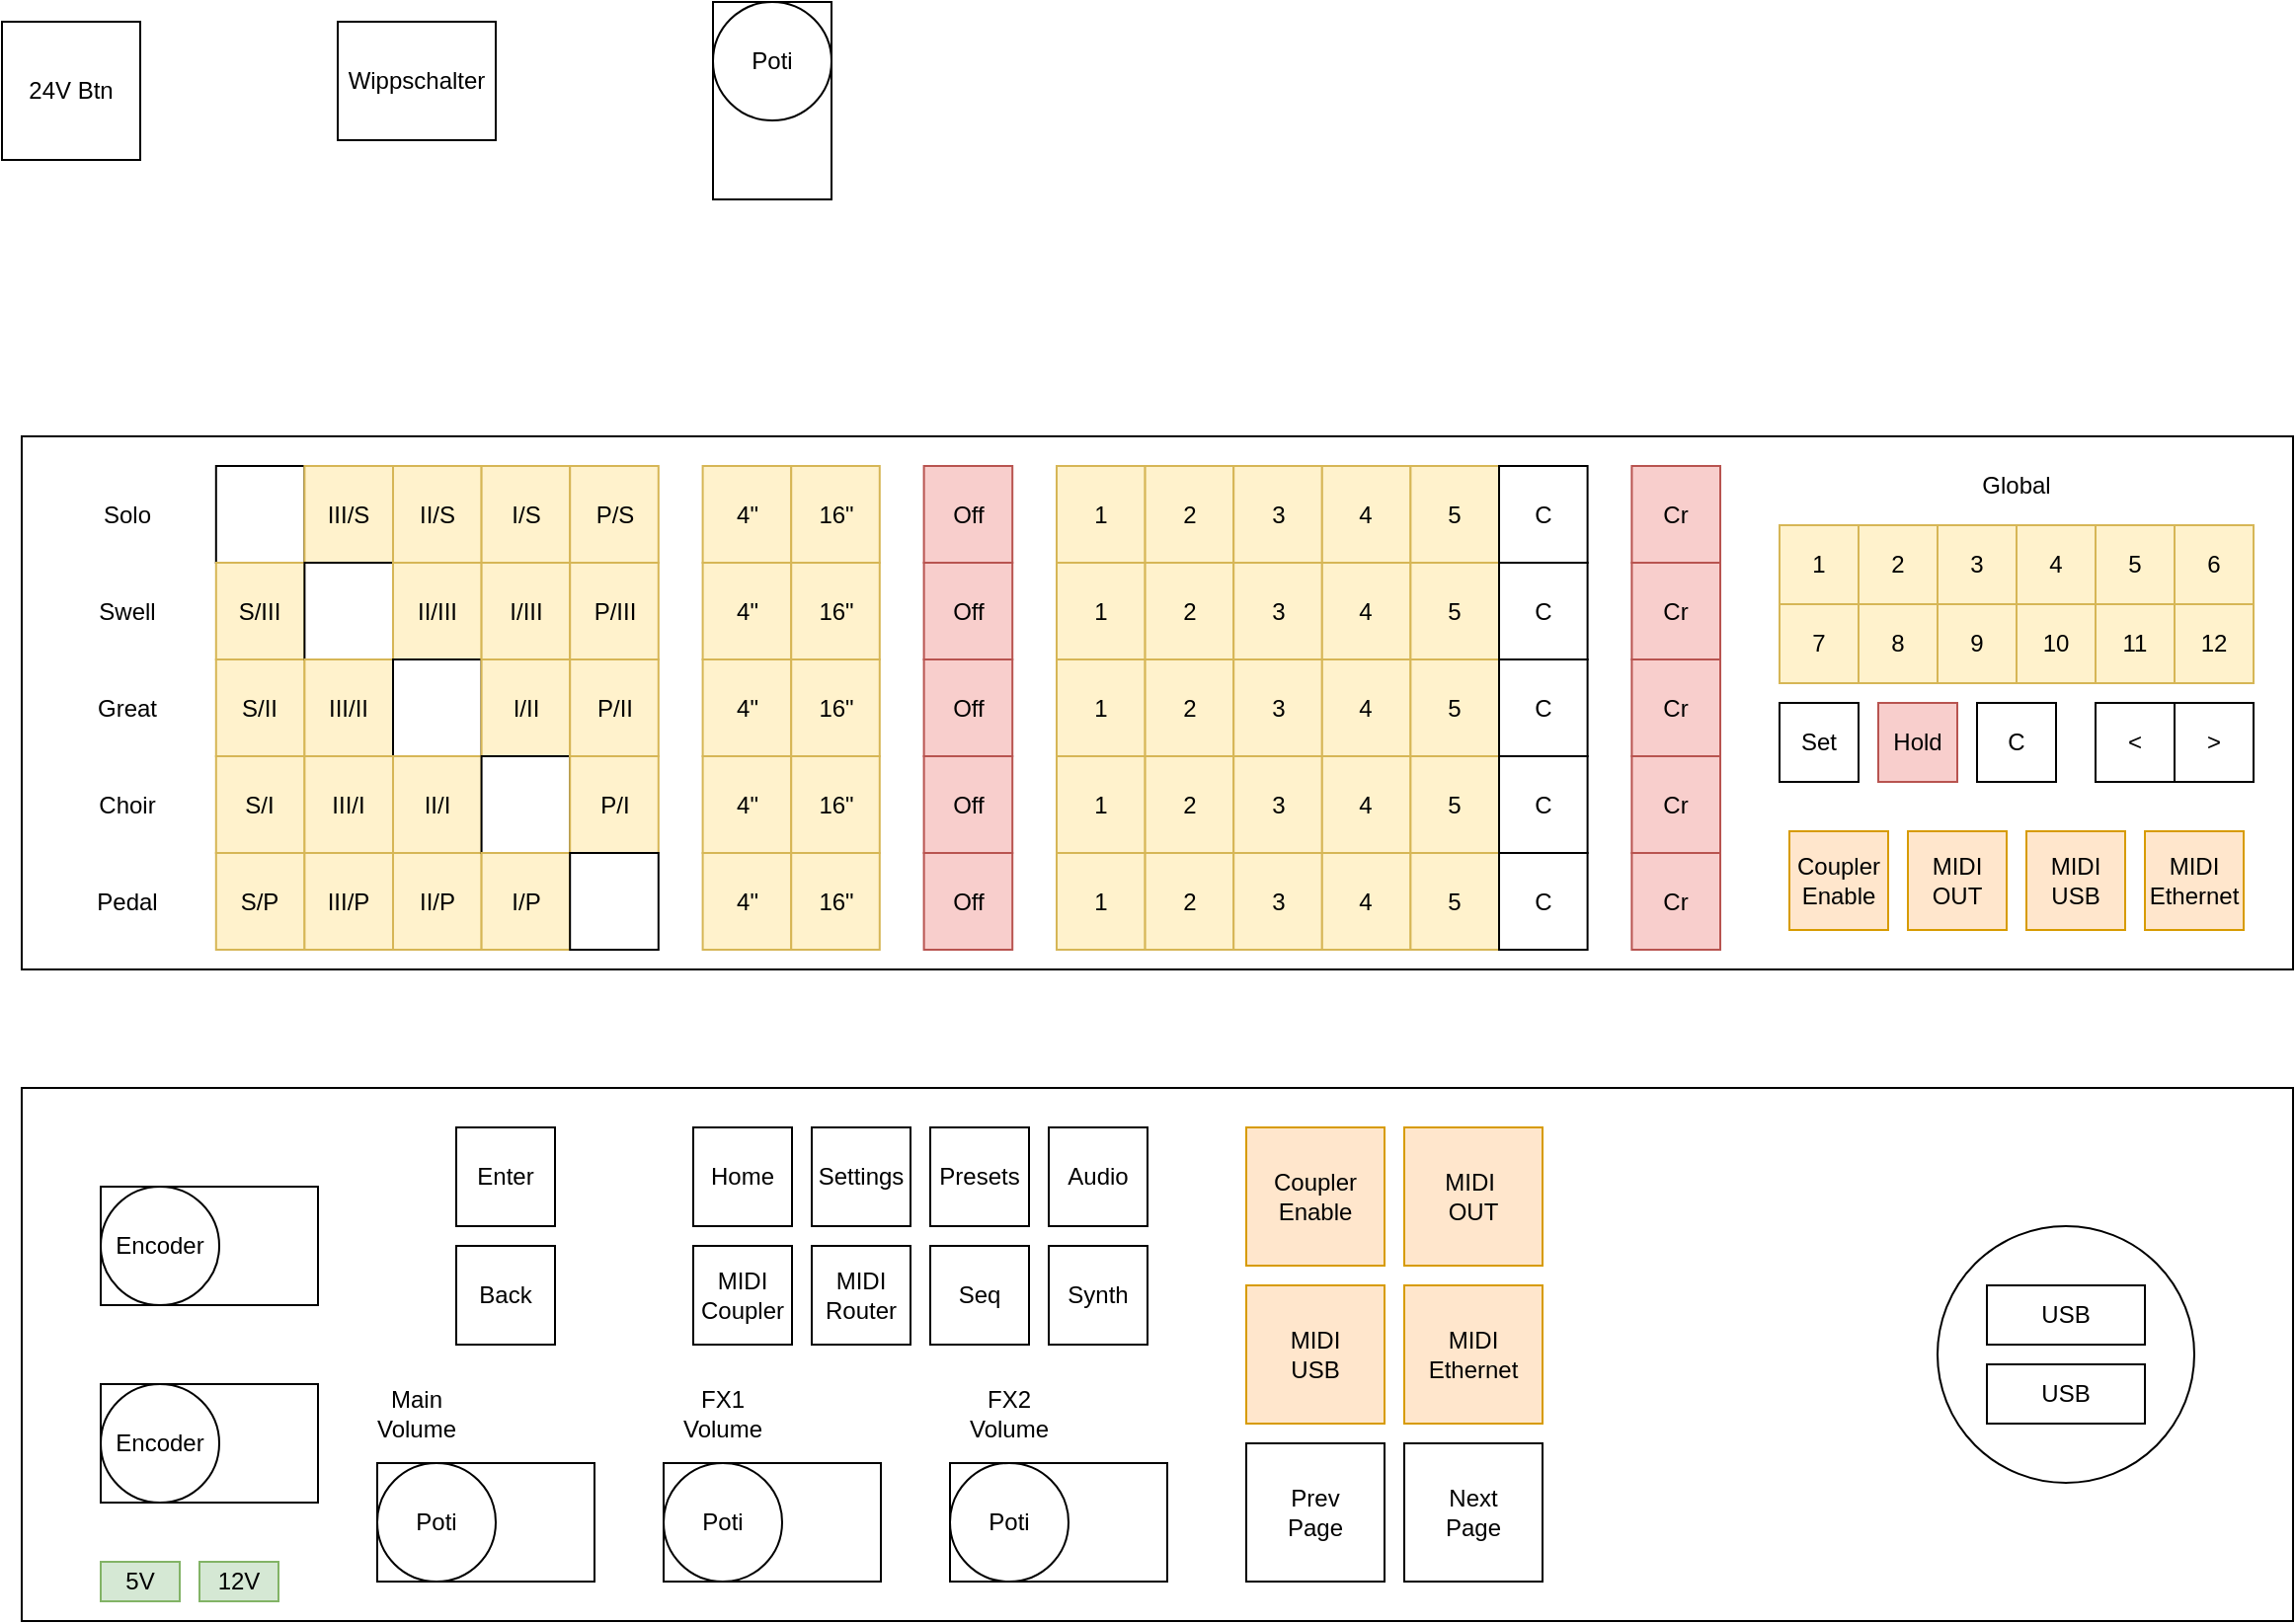 <mxfile version="24.7.17">
  <diagram name="Page-1" id="-pgPHjdQSfQavGY86Az-">
    <mxGraphModel dx="2924" dy="1364" grid="1" gridSize="10" guides="1" tooltips="1" connect="1" arrows="1" fold="1" page="1" pageScale="1" pageWidth="850" pageHeight="1100" math="0" shadow="0">
      <root>
        <mxCell id="0" />
        <mxCell id="1" parent="0" />
        <mxCell id="5CnpQcvF3NgObZ_mpEZ_-11" value="" style="rounded=0;whiteSpace=wrap;html=1;" vertex="1" parent="1">
          <mxGeometry x="40" y="230" width="60" height="100" as="geometry" />
        </mxCell>
        <mxCell id="5CnpQcvF3NgObZ_mpEZ_-1" value="" style="rounded=0;whiteSpace=wrap;html=1;" vertex="1" parent="1">
          <mxGeometry x="-310" y="450" width="1150" height="270" as="geometry" />
        </mxCell>
        <mxCell id="5CnpQcvF3NgObZ_mpEZ_-2" value="" style="rounded=0;whiteSpace=wrap;html=1;" vertex="1" parent="1">
          <mxGeometry x="-310" y="780" width="1150" height="270" as="geometry" />
        </mxCell>
        <mxCell id="5CnpQcvF3NgObZ_mpEZ_-3" value="" style="ellipse;whiteSpace=wrap;html=1;aspect=fixed;" vertex="1" parent="1">
          <mxGeometry x="660" y="850" width="130" height="130" as="geometry" />
        </mxCell>
        <mxCell id="5CnpQcvF3NgObZ_mpEZ_-4" value="USB" style="rounded=0;whiteSpace=wrap;html=1;" vertex="1" parent="1">
          <mxGeometry x="685" y="880" width="80" height="30" as="geometry" />
        </mxCell>
        <mxCell id="5CnpQcvF3NgObZ_mpEZ_-5" value="USB" style="rounded=0;whiteSpace=wrap;html=1;" vertex="1" parent="1">
          <mxGeometry x="685" y="920" width="80" height="30" as="geometry" />
        </mxCell>
        <mxCell id="5CnpQcvF3NgObZ_mpEZ_-8" value="24V Btn" style="rounded=0;whiteSpace=wrap;html=1;" vertex="1" parent="1">
          <mxGeometry x="-320" y="240" width="70" height="70" as="geometry" />
        </mxCell>
        <mxCell id="5CnpQcvF3NgObZ_mpEZ_-9" value="Wippschalter" style="rounded=0;whiteSpace=wrap;html=1;" vertex="1" parent="1">
          <mxGeometry x="-150" y="240" width="80" height="60" as="geometry" />
        </mxCell>
        <mxCell id="5CnpQcvF3NgObZ_mpEZ_-10" value="Poti" style="ellipse;whiteSpace=wrap;html=1;aspect=fixed;" vertex="1" parent="1">
          <mxGeometry x="40" y="230" width="60" height="60" as="geometry" />
        </mxCell>
        <mxCell id="5CnpQcvF3NgObZ_mpEZ_-41" value="" style="rounded=0;whiteSpace=wrap;html=1;" vertex="1" parent="1">
          <mxGeometry x="-130" y="970" width="110" height="60" as="geometry" />
        </mxCell>
        <mxCell id="5CnpQcvF3NgObZ_mpEZ_-42" value="Poti" style="ellipse;whiteSpace=wrap;html=1;aspect=fixed;" vertex="1" parent="1">
          <mxGeometry x="-130" y="970" width="60" height="60" as="geometry" />
        </mxCell>
        <mxCell id="5CnpQcvF3NgObZ_mpEZ_-43" value="" style="rounded=0;whiteSpace=wrap;html=1;" vertex="1" parent="1">
          <mxGeometry x="15" y="970" width="110" height="60" as="geometry" />
        </mxCell>
        <mxCell id="5CnpQcvF3NgObZ_mpEZ_-44" value="Poti" style="ellipse;whiteSpace=wrap;html=1;aspect=fixed;" vertex="1" parent="1">
          <mxGeometry x="15" y="970" width="60" height="60" as="geometry" />
        </mxCell>
        <mxCell id="5CnpQcvF3NgObZ_mpEZ_-45" value="" style="rounded=0;whiteSpace=wrap;html=1;" vertex="1" parent="1">
          <mxGeometry x="160" y="970" width="110" height="60" as="geometry" />
        </mxCell>
        <mxCell id="5CnpQcvF3NgObZ_mpEZ_-46" value="Poti" style="ellipse;whiteSpace=wrap;html=1;aspect=fixed;" vertex="1" parent="1">
          <mxGeometry x="160" y="970" width="60" height="60" as="geometry" />
        </mxCell>
        <mxCell id="5CnpQcvF3NgObZ_mpEZ_-47" value="&lt;div&gt;Main&lt;/div&gt;Volume" style="text;html=1;align=center;verticalAlign=middle;whiteSpace=wrap;rounded=0;" vertex="1" parent="1">
          <mxGeometry x="-140" y="930" width="60" height="30" as="geometry" />
        </mxCell>
        <mxCell id="5CnpQcvF3NgObZ_mpEZ_-48" value="" style="rounded=0;whiteSpace=wrap;html=1;" vertex="1" parent="1">
          <mxGeometry x="-270" y="830" width="110" height="60" as="geometry" />
        </mxCell>
        <mxCell id="5CnpQcvF3NgObZ_mpEZ_-49" value="Encoder" style="ellipse;whiteSpace=wrap;html=1;aspect=fixed;" vertex="1" parent="1">
          <mxGeometry x="-270" y="830" width="60" height="60" as="geometry" />
        </mxCell>
        <mxCell id="5CnpQcvF3NgObZ_mpEZ_-50" value="" style="rounded=0;whiteSpace=wrap;html=1;" vertex="1" parent="1">
          <mxGeometry x="-270" y="930" width="110" height="60" as="geometry" />
        </mxCell>
        <mxCell id="5CnpQcvF3NgObZ_mpEZ_-51" value="Encoder" style="ellipse;whiteSpace=wrap;html=1;aspect=fixed;" vertex="1" parent="1">
          <mxGeometry x="-270" y="930" width="60" height="60" as="geometry" />
        </mxCell>
        <mxCell id="5CnpQcvF3NgObZ_mpEZ_-52" value="FX1 Volume" style="text;html=1;align=center;verticalAlign=middle;whiteSpace=wrap;rounded=0;" vertex="1" parent="1">
          <mxGeometry x="15" y="930" width="60" height="30" as="geometry" />
        </mxCell>
        <mxCell id="5CnpQcvF3NgObZ_mpEZ_-53" value="FX2 Volume" style="text;html=1;align=center;verticalAlign=middle;whiteSpace=wrap;rounded=0;" vertex="1" parent="1">
          <mxGeometry x="160" y="930" width="60" height="30" as="geometry" />
        </mxCell>
        <mxCell id="5CnpQcvF3NgObZ_mpEZ_-54" value="Prev&lt;br&gt;Page" style="rounded=0;whiteSpace=wrap;html=1;" vertex="1" parent="1">
          <mxGeometry x="310" y="960" width="70" height="70" as="geometry" />
        </mxCell>
        <mxCell id="5CnpQcvF3NgObZ_mpEZ_-55" value="Next&lt;br&gt;Page" style="rounded=0;whiteSpace=wrap;html=1;" vertex="1" parent="1">
          <mxGeometry x="390" y="960" width="70" height="70" as="geometry" />
        </mxCell>
        <mxCell id="5CnpQcvF3NgObZ_mpEZ_-116" value="Global" style="text;html=1;align=center;verticalAlign=middle;whiteSpace=wrap;rounded=0;" vertex="1" parent="1">
          <mxGeometry x="670" y="460" width="60" height="30" as="geometry" />
        </mxCell>
        <mxCell id="5CnpQcvF3NgObZ_mpEZ_-117" value="Set" style="rounded=0;whiteSpace=wrap;html=1;" vertex="1" parent="1">
          <mxGeometry x="580" y="585" width="40" height="40" as="geometry" />
        </mxCell>
        <mxCell id="5CnpQcvF3NgObZ_mpEZ_-118" value="Hold" style="rounded=0;whiteSpace=wrap;html=1;fillColor=#f8cecc;strokeColor=#b85450;" vertex="1" parent="1">
          <mxGeometry x="630" y="585" width="40" height="40" as="geometry" />
        </mxCell>
        <mxCell id="5CnpQcvF3NgObZ_mpEZ_-119" value="C" style="rounded=0;whiteSpace=wrap;html=1;" vertex="1" parent="1">
          <mxGeometry x="680" y="585" width="40" height="40" as="geometry" />
        </mxCell>
        <mxCell id="5CnpQcvF3NgObZ_mpEZ_-120" value="1" style="rounded=0;whiteSpace=wrap;html=1;fillColor=#fff2cc;strokeColor=#d6b656;" vertex="1" parent="1">
          <mxGeometry x="580" y="495" width="40" height="40" as="geometry" />
        </mxCell>
        <mxCell id="5CnpQcvF3NgObZ_mpEZ_-121" value="2" style="rounded=0;whiteSpace=wrap;html=1;fillColor=#fff2cc;strokeColor=#d6b656;" vertex="1" parent="1">
          <mxGeometry x="620" y="495" width="40" height="40" as="geometry" />
        </mxCell>
        <mxCell id="5CnpQcvF3NgObZ_mpEZ_-122" value="3" style="rounded=0;whiteSpace=wrap;html=1;fillColor=#fff2cc;strokeColor=#d6b656;" vertex="1" parent="1">
          <mxGeometry x="660" y="495" width="40" height="40" as="geometry" />
        </mxCell>
        <mxCell id="5CnpQcvF3NgObZ_mpEZ_-123" value="4" style="rounded=0;whiteSpace=wrap;html=1;fillColor=#fff2cc;strokeColor=#d6b656;" vertex="1" parent="1">
          <mxGeometry x="700" y="495" width="40" height="40" as="geometry" />
        </mxCell>
        <mxCell id="5CnpQcvF3NgObZ_mpEZ_-124" value="5" style="rounded=0;whiteSpace=wrap;html=1;fillColor=#fff2cc;strokeColor=#d6b656;" vertex="1" parent="1">
          <mxGeometry x="740" y="495" width="40" height="40" as="geometry" />
        </mxCell>
        <mxCell id="5CnpQcvF3NgObZ_mpEZ_-125" value="6" style="rounded=0;whiteSpace=wrap;html=1;fillColor=#fff2cc;strokeColor=#d6b656;" vertex="1" parent="1">
          <mxGeometry x="780" y="495" width="40" height="40" as="geometry" />
        </mxCell>
        <mxCell id="5CnpQcvF3NgObZ_mpEZ_-126" value="7" style="rounded=0;whiteSpace=wrap;html=1;fillColor=#fff2cc;strokeColor=#d6b656;" vertex="1" parent="1">
          <mxGeometry x="580" y="535" width="40" height="40" as="geometry" />
        </mxCell>
        <mxCell id="5CnpQcvF3NgObZ_mpEZ_-127" value="8" style="rounded=0;whiteSpace=wrap;html=1;fillColor=#fff2cc;strokeColor=#d6b656;" vertex="1" parent="1">
          <mxGeometry x="620" y="535" width="40" height="40" as="geometry" />
        </mxCell>
        <mxCell id="5CnpQcvF3NgObZ_mpEZ_-128" value="9" style="rounded=0;whiteSpace=wrap;html=1;fillColor=#fff2cc;strokeColor=#d6b656;" vertex="1" parent="1">
          <mxGeometry x="660" y="535" width="40" height="40" as="geometry" />
        </mxCell>
        <mxCell id="5CnpQcvF3NgObZ_mpEZ_-129" value="10" style="rounded=0;whiteSpace=wrap;html=1;fillColor=#fff2cc;strokeColor=#d6b656;" vertex="1" parent="1">
          <mxGeometry x="700" y="535" width="40" height="40" as="geometry" />
        </mxCell>
        <mxCell id="5CnpQcvF3NgObZ_mpEZ_-130" value="11" style="rounded=0;whiteSpace=wrap;html=1;fillColor=#fff2cc;strokeColor=#d6b656;" vertex="1" parent="1">
          <mxGeometry x="740" y="535" width="40" height="40" as="geometry" />
        </mxCell>
        <mxCell id="5CnpQcvF3NgObZ_mpEZ_-131" value="12" style="rounded=0;whiteSpace=wrap;html=1;fillColor=#fff2cc;strokeColor=#d6b656;" vertex="1" parent="1">
          <mxGeometry x="780" y="535" width="40" height="40" as="geometry" />
        </mxCell>
        <mxCell id="5CnpQcvF3NgObZ_mpEZ_-136" value="&amp;lt;" style="rounded=0;whiteSpace=wrap;html=1;" vertex="1" parent="1">
          <mxGeometry x="740" y="585" width="40" height="40" as="geometry" />
        </mxCell>
        <mxCell id="5CnpQcvF3NgObZ_mpEZ_-137" value="&amp;gt;" style="rounded=0;whiteSpace=wrap;html=1;" vertex="1" parent="1">
          <mxGeometry x="780" y="585" width="40" height="40" as="geometry" />
        </mxCell>
        <mxCell id="5CnpQcvF3NgObZ_mpEZ_-138" value="" style="group" vertex="1" connectable="0" parent="1">
          <mxGeometry x="-290" y="465" width="840" height="245" as="geometry" />
        </mxCell>
        <mxCell id="5CnpQcvF3NgObZ_mpEZ_-6" value="" style="rounded=0;whiteSpace=wrap;html=1;" vertex="1" parent="5CnpQcvF3NgObZ_mpEZ_-138">
          <mxGeometry x="78.4" width="44.8" height="49" as="geometry" />
        </mxCell>
        <mxCell id="5CnpQcvF3NgObZ_mpEZ_-12" value="Solo" style="text;html=1;align=center;verticalAlign=middle;whiteSpace=wrap;rounded=0;" vertex="1" parent="5CnpQcvF3NgObZ_mpEZ_-138">
          <mxGeometry y="6.125" width="67.2" height="36.75" as="geometry" />
        </mxCell>
        <mxCell id="5CnpQcvF3NgObZ_mpEZ_-13" value="Swell" style="text;html=1;align=center;verticalAlign=middle;whiteSpace=wrap;rounded=0;" vertex="1" parent="5CnpQcvF3NgObZ_mpEZ_-138">
          <mxGeometry y="55.125" width="67.2" height="36.75" as="geometry" />
        </mxCell>
        <mxCell id="5CnpQcvF3NgObZ_mpEZ_-14" value="Great" style="text;html=1;align=center;verticalAlign=middle;whiteSpace=wrap;rounded=0;" vertex="1" parent="5CnpQcvF3NgObZ_mpEZ_-138">
          <mxGeometry y="104.125" width="67.2" height="36.75" as="geometry" />
        </mxCell>
        <mxCell id="5CnpQcvF3NgObZ_mpEZ_-15" value="Choir" style="text;html=1;align=center;verticalAlign=middle;whiteSpace=wrap;rounded=0;" vertex="1" parent="5CnpQcvF3NgObZ_mpEZ_-138">
          <mxGeometry y="153.125" width="67.2" height="36.75" as="geometry" />
        </mxCell>
        <mxCell id="5CnpQcvF3NgObZ_mpEZ_-16" value="Pedal" style="text;html=1;align=center;verticalAlign=middle;whiteSpace=wrap;rounded=0;" vertex="1" parent="5CnpQcvF3NgObZ_mpEZ_-138">
          <mxGeometry y="202.125" width="67.2" height="36.75" as="geometry" />
        </mxCell>
        <mxCell id="5CnpQcvF3NgObZ_mpEZ_-17" value="S/III" style="rounded=0;whiteSpace=wrap;html=1;fillColor=#fff2cc;strokeColor=#d6b656;" vertex="1" parent="5CnpQcvF3NgObZ_mpEZ_-138">
          <mxGeometry x="78.4" y="49" width="44.8" height="49" as="geometry" />
        </mxCell>
        <mxCell id="5CnpQcvF3NgObZ_mpEZ_-18" value="S/II" style="rounded=0;whiteSpace=wrap;html=1;fillColor=#fff2cc;strokeColor=#d6b656;" vertex="1" parent="5CnpQcvF3NgObZ_mpEZ_-138">
          <mxGeometry x="78.4" y="98" width="44.8" height="49" as="geometry" />
        </mxCell>
        <mxCell id="5CnpQcvF3NgObZ_mpEZ_-19" value="S/I" style="rounded=0;whiteSpace=wrap;html=1;fillColor=#fff2cc;strokeColor=#d6b656;" vertex="1" parent="5CnpQcvF3NgObZ_mpEZ_-138">
          <mxGeometry x="78.4" y="147" width="44.8" height="49" as="geometry" />
        </mxCell>
        <mxCell id="5CnpQcvF3NgObZ_mpEZ_-20" value="S/P" style="rounded=0;whiteSpace=wrap;html=1;fillColor=#fff2cc;strokeColor=#d6b656;" vertex="1" parent="5CnpQcvF3NgObZ_mpEZ_-138">
          <mxGeometry x="78.4" y="196" width="44.8" height="49" as="geometry" />
        </mxCell>
        <mxCell id="5CnpQcvF3NgObZ_mpEZ_-21" value="III/S" style="rounded=0;whiteSpace=wrap;html=1;fillColor=#fff2cc;strokeColor=#d6b656;" vertex="1" parent="5CnpQcvF3NgObZ_mpEZ_-138">
          <mxGeometry x="123.2" width="44.8" height="49" as="geometry" />
        </mxCell>
        <mxCell id="5CnpQcvF3NgObZ_mpEZ_-22" value="" style="rounded=0;whiteSpace=wrap;html=1;" vertex="1" parent="5CnpQcvF3NgObZ_mpEZ_-138">
          <mxGeometry x="123.2" y="49" width="44.8" height="49" as="geometry" />
        </mxCell>
        <mxCell id="5CnpQcvF3NgObZ_mpEZ_-23" value="III/II" style="rounded=0;whiteSpace=wrap;html=1;fillColor=#fff2cc;strokeColor=#d6b656;" vertex="1" parent="5CnpQcvF3NgObZ_mpEZ_-138">
          <mxGeometry x="123.2" y="98" width="44.8" height="49" as="geometry" />
        </mxCell>
        <mxCell id="5CnpQcvF3NgObZ_mpEZ_-24" value="III/I" style="rounded=0;whiteSpace=wrap;html=1;fillColor=#fff2cc;strokeColor=#d6b656;" vertex="1" parent="5CnpQcvF3NgObZ_mpEZ_-138">
          <mxGeometry x="123.2" y="147" width="44.8" height="49" as="geometry" />
        </mxCell>
        <mxCell id="5CnpQcvF3NgObZ_mpEZ_-25" value="III/P" style="rounded=0;whiteSpace=wrap;html=1;fillColor=#fff2cc;strokeColor=#d6b656;" vertex="1" parent="5CnpQcvF3NgObZ_mpEZ_-138">
          <mxGeometry x="123.2" y="196" width="44.8" height="49" as="geometry" />
        </mxCell>
        <mxCell id="5CnpQcvF3NgObZ_mpEZ_-26" value="II/S" style="rounded=0;whiteSpace=wrap;html=1;fillColor=#fff2cc;strokeColor=#d6b656;" vertex="1" parent="5CnpQcvF3NgObZ_mpEZ_-138">
          <mxGeometry x="168" width="44.8" height="49" as="geometry" />
        </mxCell>
        <mxCell id="5CnpQcvF3NgObZ_mpEZ_-27" value="II/III" style="rounded=0;whiteSpace=wrap;html=1;fillColor=#fff2cc;strokeColor=#d6b656;" vertex="1" parent="5CnpQcvF3NgObZ_mpEZ_-138">
          <mxGeometry x="168" y="49" width="44.8" height="49" as="geometry" />
        </mxCell>
        <mxCell id="5CnpQcvF3NgObZ_mpEZ_-28" value="" style="rounded=0;whiteSpace=wrap;html=1;" vertex="1" parent="5CnpQcvF3NgObZ_mpEZ_-138">
          <mxGeometry x="168" y="98" width="44.8" height="49" as="geometry" />
        </mxCell>
        <mxCell id="5CnpQcvF3NgObZ_mpEZ_-29" value="II/I" style="rounded=0;whiteSpace=wrap;html=1;fillColor=#fff2cc;strokeColor=#d6b656;" vertex="1" parent="5CnpQcvF3NgObZ_mpEZ_-138">
          <mxGeometry x="168" y="147" width="44.8" height="49" as="geometry" />
        </mxCell>
        <mxCell id="5CnpQcvF3NgObZ_mpEZ_-30" value="II/P" style="rounded=0;whiteSpace=wrap;html=1;fillColor=#fff2cc;strokeColor=#d6b656;" vertex="1" parent="5CnpQcvF3NgObZ_mpEZ_-138">
          <mxGeometry x="168" y="196" width="44.8" height="49" as="geometry" />
        </mxCell>
        <mxCell id="5CnpQcvF3NgObZ_mpEZ_-31" value="I/S" style="rounded=0;whiteSpace=wrap;html=1;fillColor=#fff2cc;strokeColor=#d6b656;" vertex="1" parent="5CnpQcvF3NgObZ_mpEZ_-138">
          <mxGeometry x="212.8" width="44.8" height="49" as="geometry" />
        </mxCell>
        <mxCell id="5CnpQcvF3NgObZ_mpEZ_-32" value="I/III" style="rounded=0;whiteSpace=wrap;html=1;fillColor=#fff2cc;strokeColor=#d6b656;" vertex="1" parent="5CnpQcvF3NgObZ_mpEZ_-138">
          <mxGeometry x="212.8" y="49" width="44.8" height="49" as="geometry" />
        </mxCell>
        <mxCell id="5CnpQcvF3NgObZ_mpEZ_-33" value="I/II" style="rounded=0;whiteSpace=wrap;html=1;fillColor=#fff2cc;strokeColor=#d6b656;" vertex="1" parent="5CnpQcvF3NgObZ_mpEZ_-138">
          <mxGeometry x="212.8" y="98" width="44.8" height="49" as="geometry" />
        </mxCell>
        <mxCell id="5CnpQcvF3NgObZ_mpEZ_-34" value="" style="rounded=0;whiteSpace=wrap;html=1;" vertex="1" parent="5CnpQcvF3NgObZ_mpEZ_-138">
          <mxGeometry x="212.8" y="147" width="44.8" height="49" as="geometry" />
        </mxCell>
        <mxCell id="5CnpQcvF3NgObZ_mpEZ_-35" value="I/P" style="rounded=0;whiteSpace=wrap;html=1;fillColor=#fff2cc;strokeColor=#d6b656;" vertex="1" parent="5CnpQcvF3NgObZ_mpEZ_-138">
          <mxGeometry x="212.8" y="196" width="44.8" height="49" as="geometry" />
        </mxCell>
        <mxCell id="5CnpQcvF3NgObZ_mpEZ_-36" value="P/S" style="rounded=0;whiteSpace=wrap;html=1;fillColor=#fff2cc;strokeColor=#d6b656;" vertex="1" parent="5CnpQcvF3NgObZ_mpEZ_-138">
          <mxGeometry x="257.6" width="44.8" height="49" as="geometry" />
        </mxCell>
        <mxCell id="5CnpQcvF3NgObZ_mpEZ_-37" value="P/III" style="rounded=0;whiteSpace=wrap;html=1;fillColor=#fff2cc;strokeColor=#d6b656;" vertex="1" parent="5CnpQcvF3NgObZ_mpEZ_-138">
          <mxGeometry x="257.6" y="49" width="44.8" height="49" as="geometry" />
        </mxCell>
        <mxCell id="5CnpQcvF3NgObZ_mpEZ_-38" value="P/II" style="rounded=0;whiteSpace=wrap;html=1;fillColor=#fff2cc;strokeColor=#d6b656;" vertex="1" parent="5CnpQcvF3NgObZ_mpEZ_-138">
          <mxGeometry x="257.6" y="98" width="44.8" height="49" as="geometry" />
        </mxCell>
        <mxCell id="5CnpQcvF3NgObZ_mpEZ_-39" value="P/I" style="rounded=0;whiteSpace=wrap;html=1;fillColor=#fff2cc;strokeColor=#d6b656;" vertex="1" parent="5CnpQcvF3NgObZ_mpEZ_-138">
          <mxGeometry x="257.6" y="147" width="44.8" height="49" as="geometry" />
        </mxCell>
        <mxCell id="5CnpQcvF3NgObZ_mpEZ_-40" value="" style="rounded=0;whiteSpace=wrap;html=1;" vertex="1" parent="5CnpQcvF3NgObZ_mpEZ_-138">
          <mxGeometry x="257.6" y="196" width="44.8" height="49" as="geometry" />
        </mxCell>
        <mxCell id="5CnpQcvF3NgObZ_mpEZ_-56" value="4&quot;" style="rounded=0;whiteSpace=wrap;html=1;fillColor=#fff2cc;strokeColor=#d6b656;" vertex="1" parent="5CnpQcvF3NgObZ_mpEZ_-138">
          <mxGeometry x="324.8" width="44.8" height="49" as="geometry" />
        </mxCell>
        <mxCell id="5CnpQcvF3NgObZ_mpEZ_-57" value="16&quot;" style="rounded=0;whiteSpace=wrap;html=1;fillColor=#fff2cc;strokeColor=#d6b656;" vertex="1" parent="5CnpQcvF3NgObZ_mpEZ_-138">
          <mxGeometry x="369.6" width="44.8" height="49" as="geometry" />
        </mxCell>
        <mxCell id="5CnpQcvF3NgObZ_mpEZ_-58" value="Off" style="rounded=0;whiteSpace=wrap;html=1;fillColor=#f8cecc;strokeColor=#b85450;" vertex="1" parent="5CnpQcvF3NgObZ_mpEZ_-138">
          <mxGeometry x="436.8" width="44.8" height="49" as="geometry" />
        </mxCell>
        <mxCell id="5CnpQcvF3NgObZ_mpEZ_-59" value="1" style="rounded=0;whiteSpace=wrap;html=1;fillColor=#fff2cc;strokeColor=#d6b656;" vertex="1" parent="5CnpQcvF3NgObZ_mpEZ_-138">
          <mxGeometry x="504.0" width="44.8" height="49" as="geometry" />
        </mxCell>
        <mxCell id="5CnpQcvF3NgObZ_mpEZ_-60" value="2" style="rounded=0;whiteSpace=wrap;html=1;fillColor=#fff2cc;strokeColor=#d6b656;" vertex="1" parent="5CnpQcvF3NgObZ_mpEZ_-138">
          <mxGeometry x="548.8" width="44.8" height="49" as="geometry" />
        </mxCell>
        <mxCell id="5CnpQcvF3NgObZ_mpEZ_-61" value="3" style="rounded=0;whiteSpace=wrap;html=1;fillColor=#fff2cc;strokeColor=#d6b656;" vertex="1" parent="5CnpQcvF3NgObZ_mpEZ_-138">
          <mxGeometry x="593.6" width="44.8" height="49" as="geometry" />
        </mxCell>
        <mxCell id="5CnpQcvF3NgObZ_mpEZ_-62" value="4" style="rounded=0;whiteSpace=wrap;html=1;fillColor=#fff2cc;strokeColor=#d6b656;" vertex="1" parent="5CnpQcvF3NgObZ_mpEZ_-138">
          <mxGeometry x="638.4" width="44.8" height="49" as="geometry" />
        </mxCell>
        <mxCell id="5CnpQcvF3NgObZ_mpEZ_-63" value="5" style="rounded=0;whiteSpace=wrap;html=1;fillColor=#fff2cc;strokeColor=#d6b656;" vertex="1" parent="5CnpQcvF3NgObZ_mpEZ_-138">
          <mxGeometry x="683.2" width="44.8" height="49" as="geometry" />
        </mxCell>
        <mxCell id="5CnpQcvF3NgObZ_mpEZ_-64" value="C" style="rounded=0;whiteSpace=wrap;html=1;" vertex="1" parent="5CnpQcvF3NgObZ_mpEZ_-138">
          <mxGeometry x="728" width="44.8" height="49" as="geometry" />
        </mxCell>
        <mxCell id="5CnpQcvF3NgObZ_mpEZ_-65" value="Cr" style="rounded=0;whiteSpace=wrap;html=1;fillColor=#f8cecc;strokeColor=#b85450;" vertex="1" parent="5CnpQcvF3NgObZ_mpEZ_-138">
          <mxGeometry x="795.2" width="44.8" height="49" as="geometry" />
        </mxCell>
        <mxCell id="5CnpQcvF3NgObZ_mpEZ_-66" value="4&quot;" style="rounded=0;whiteSpace=wrap;html=1;fillColor=#fff2cc;strokeColor=#d6b656;" vertex="1" parent="5CnpQcvF3NgObZ_mpEZ_-138">
          <mxGeometry x="324.8" y="49" width="44.8" height="49" as="geometry" />
        </mxCell>
        <mxCell id="5CnpQcvF3NgObZ_mpEZ_-67" value="16&quot;" style="rounded=0;whiteSpace=wrap;html=1;fillColor=#fff2cc;strokeColor=#d6b656;" vertex="1" parent="5CnpQcvF3NgObZ_mpEZ_-138">
          <mxGeometry x="369.6" y="49" width="44.8" height="49" as="geometry" />
        </mxCell>
        <mxCell id="5CnpQcvF3NgObZ_mpEZ_-68" value="Off" style="rounded=0;whiteSpace=wrap;html=1;fillColor=#f8cecc;strokeColor=#b85450;" vertex="1" parent="5CnpQcvF3NgObZ_mpEZ_-138">
          <mxGeometry x="436.8" y="49" width="44.8" height="49" as="geometry" />
        </mxCell>
        <mxCell id="5CnpQcvF3NgObZ_mpEZ_-69" value="1" style="rounded=0;whiteSpace=wrap;html=1;fillColor=#fff2cc;strokeColor=#d6b656;" vertex="1" parent="5CnpQcvF3NgObZ_mpEZ_-138">
          <mxGeometry x="504.0" y="49" width="44.8" height="49" as="geometry" />
        </mxCell>
        <mxCell id="5CnpQcvF3NgObZ_mpEZ_-70" value="2" style="rounded=0;whiteSpace=wrap;html=1;fillColor=#fff2cc;strokeColor=#d6b656;" vertex="1" parent="5CnpQcvF3NgObZ_mpEZ_-138">
          <mxGeometry x="548.8" y="49" width="44.8" height="49" as="geometry" />
        </mxCell>
        <mxCell id="5CnpQcvF3NgObZ_mpEZ_-71" value="3" style="rounded=0;whiteSpace=wrap;html=1;fillColor=#fff2cc;strokeColor=#d6b656;" vertex="1" parent="5CnpQcvF3NgObZ_mpEZ_-138">
          <mxGeometry x="593.6" y="49" width="44.8" height="49" as="geometry" />
        </mxCell>
        <mxCell id="5CnpQcvF3NgObZ_mpEZ_-72" value="4" style="rounded=0;whiteSpace=wrap;html=1;fillColor=#fff2cc;strokeColor=#d6b656;" vertex="1" parent="5CnpQcvF3NgObZ_mpEZ_-138">
          <mxGeometry x="638.4" y="49" width="44.8" height="49" as="geometry" />
        </mxCell>
        <mxCell id="5CnpQcvF3NgObZ_mpEZ_-73" value="5" style="rounded=0;whiteSpace=wrap;html=1;fillColor=#fff2cc;strokeColor=#d6b656;" vertex="1" parent="5CnpQcvF3NgObZ_mpEZ_-138">
          <mxGeometry x="683.2" y="49" width="44.8" height="49" as="geometry" />
        </mxCell>
        <mxCell id="5CnpQcvF3NgObZ_mpEZ_-74" value="C" style="rounded=0;whiteSpace=wrap;html=1;" vertex="1" parent="5CnpQcvF3NgObZ_mpEZ_-138">
          <mxGeometry x="728" y="49" width="44.8" height="49" as="geometry" />
        </mxCell>
        <mxCell id="5CnpQcvF3NgObZ_mpEZ_-75" value="Cr" style="rounded=0;whiteSpace=wrap;html=1;fillColor=#f8cecc;strokeColor=#b85450;" vertex="1" parent="5CnpQcvF3NgObZ_mpEZ_-138">
          <mxGeometry x="795.2" y="49" width="44.8" height="49" as="geometry" />
        </mxCell>
        <mxCell id="5CnpQcvF3NgObZ_mpEZ_-76" value="4&quot;" style="rounded=0;whiteSpace=wrap;html=1;fillColor=#fff2cc;strokeColor=#d6b656;" vertex="1" parent="5CnpQcvF3NgObZ_mpEZ_-138">
          <mxGeometry x="324.8" y="98" width="44.8" height="49" as="geometry" />
        </mxCell>
        <mxCell id="5CnpQcvF3NgObZ_mpEZ_-77" value="16&quot;" style="rounded=0;whiteSpace=wrap;html=1;fillColor=#fff2cc;strokeColor=#d6b656;" vertex="1" parent="5CnpQcvF3NgObZ_mpEZ_-138">
          <mxGeometry x="369.6" y="98" width="44.8" height="49" as="geometry" />
        </mxCell>
        <mxCell id="5CnpQcvF3NgObZ_mpEZ_-78" value="Off" style="rounded=0;whiteSpace=wrap;html=1;fillColor=#f8cecc;strokeColor=#b85450;" vertex="1" parent="5CnpQcvF3NgObZ_mpEZ_-138">
          <mxGeometry x="436.8" y="98" width="44.8" height="49" as="geometry" />
        </mxCell>
        <mxCell id="5CnpQcvF3NgObZ_mpEZ_-79" value="1" style="rounded=0;whiteSpace=wrap;html=1;fillColor=#fff2cc;strokeColor=#d6b656;" vertex="1" parent="5CnpQcvF3NgObZ_mpEZ_-138">
          <mxGeometry x="504.0" y="98" width="44.8" height="49" as="geometry" />
        </mxCell>
        <mxCell id="5CnpQcvF3NgObZ_mpEZ_-80" value="2" style="rounded=0;whiteSpace=wrap;html=1;fillColor=#fff2cc;strokeColor=#d6b656;" vertex="1" parent="5CnpQcvF3NgObZ_mpEZ_-138">
          <mxGeometry x="548.8" y="98" width="44.8" height="49" as="geometry" />
        </mxCell>
        <mxCell id="5CnpQcvF3NgObZ_mpEZ_-81" value="3" style="rounded=0;whiteSpace=wrap;html=1;fillColor=#fff2cc;strokeColor=#d6b656;" vertex="1" parent="5CnpQcvF3NgObZ_mpEZ_-138">
          <mxGeometry x="593.6" y="98" width="44.8" height="49" as="geometry" />
        </mxCell>
        <mxCell id="5CnpQcvF3NgObZ_mpEZ_-82" value="4" style="rounded=0;whiteSpace=wrap;html=1;fillColor=#fff2cc;strokeColor=#d6b656;" vertex="1" parent="5CnpQcvF3NgObZ_mpEZ_-138">
          <mxGeometry x="638.4" y="98" width="44.8" height="49" as="geometry" />
        </mxCell>
        <mxCell id="5CnpQcvF3NgObZ_mpEZ_-83" value="5" style="rounded=0;whiteSpace=wrap;html=1;fillColor=#fff2cc;strokeColor=#d6b656;" vertex="1" parent="5CnpQcvF3NgObZ_mpEZ_-138">
          <mxGeometry x="683.2" y="98" width="44.8" height="49" as="geometry" />
        </mxCell>
        <mxCell id="5CnpQcvF3NgObZ_mpEZ_-84" value="C" style="rounded=0;whiteSpace=wrap;html=1;" vertex="1" parent="5CnpQcvF3NgObZ_mpEZ_-138">
          <mxGeometry x="728" y="98" width="44.8" height="49" as="geometry" />
        </mxCell>
        <mxCell id="5CnpQcvF3NgObZ_mpEZ_-85" value="Cr" style="rounded=0;whiteSpace=wrap;html=1;fillColor=#f8cecc;strokeColor=#b85450;" vertex="1" parent="5CnpQcvF3NgObZ_mpEZ_-138">
          <mxGeometry x="795.2" y="98" width="44.8" height="49" as="geometry" />
        </mxCell>
        <mxCell id="5CnpQcvF3NgObZ_mpEZ_-96" value="4&quot;" style="rounded=0;whiteSpace=wrap;html=1;fillColor=#fff2cc;strokeColor=#d6b656;" vertex="1" parent="5CnpQcvF3NgObZ_mpEZ_-138">
          <mxGeometry x="324.8" y="147" width="44.8" height="49" as="geometry" />
        </mxCell>
        <mxCell id="5CnpQcvF3NgObZ_mpEZ_-97" value="16&quot;" style="rounded=0;whiteSpace=wrap;html=1;fillColor=#fff2cc;strokeColor=#d6b656;" vertex="1" parent="5CnpQcvF3NgObZ_mpEZ_-138">
          <mxGeometry x="369.6" y="147" width="44.8" height="49" as="geometry" />
        </mxCell>
        <mxCell id="5CnpQcvF3NgObZ_mpEZ_-98" value="Off" style="rounded=0;whiteSpace=wrap;html=1;fillColor=#f8cecc;strokeColor=#b85450;" vertex="1" parent="5CnpQcvF3NgObZ_mpEZ_-138">
          <mxGeometry x="436.8" y="147" width="44.8" height="49" as="geometry" />
        </mxCell>
        <mxCell id="5CnpQcvF3NgObZ_mpEZ_-99" value="1" style="rounded=0;whiteSpace=wrap;html=1;fillColor=#fff2cc;strokeColor=#d6b656;" vertex="1" parent="5CnpQcvF3NgObZ_mpEZ_-138">
          <mxGeometry x="504.0" y="147" width="44.8" height="49" as="geometry" />
        </mxCell>
        <mxCell id="5CnpQcvF3NgObZ_mpEZ_-100" value="2" style="rounded=0;whiteSpace=wrap;html=1;fillColor=#fff2cc;strokeColor=#d6b656;" vertex="1" parent="5CnpQcvF3NgObZ_mpEZ_-138">
          <mxGeometry x="548.8" y="147" width="44.8" height="49" as="geometry" />
        </mxCell>
        <mxCell id="5CnpQcvF3NgObZ_mpEZ_-101" value="3" style="rounded=0;whiteSpace=wrap;html=1;fillColor=#fff2cc;strokeColor=#d6b656;" vertex="1" parent="5CnpQcvF3NgObZ_mpEZ_-138">
          <mxGeometry x="593.6" y="147" width="44.8" height="49" as="geometry" />
        </mxCell>
        <mxCell id="5CnpQcvF3NgObZ_mpEZ_-102" value="4" style="rounded=0;whiteSpace=wrap;html=1;fillColor=#fff2cc;strokeColor=#d6b656;" vertex="1" parent="5CnpQcvF3NgObZ_mpEZ_-138">
          <mxGeometry x="638.4" y="147" width="44.8" height="49" as="geometry" />
        </mxCell>
        <mxCell id="5CnpQcvF3NgObZ_mpEZ_-103" value="5" style="rounded=0;whiteSpace=wrap;html=1;fillColor=#fff2cc;strokeColor=#d6b656;" vertex="1" parent="5CnpQcvF3NgObZ_mpEZ_-138">
          <mxGeometry x="683.2" y="147" width="44.8" height="49" as="geometry" />
        </mxCell>
        <mxCell id="5CnpQcvF3NgObZ_mpEZ_-104" value="C" style="rounded=0;whiteSpace=wrap;html=1;" vertex="1" parent="5CnpQcvF3NgObZ_mpEZ_-138">
          <mxGeometry x="728" y="147" width="44.8" height="49" as="geometry" />
        </mxCell>
        <mxCell id="5CnpQcvF3NgObZ_mpEZ_-105" value="Cr" style="rounded=0;whiteSpace=wrap;html=1;fillColor=#f8cecc;strokeColor=#b85450;" vertex="1" parent="5CnpQcvF3NgObZ_mpEZ_-138">
          <mxGeometry x="795.2" y="147" width="44.8" height="49" as="geometry" />
        </mxCell>
        <mxCell id="5CnpQcvF3NgObZ_mpEZ_-106" value="4&quot;" style="rounded=0;whiteSpace=wrap;html=1;fillColor=#fff2cc;strokeColor=#d6b656;" vertex="1" parent="5CnpQcvF3NgObZ_mpEZ_-138">
          <mxGeometry x="324.8" y="196" width="44.8" height="49" as="geometry" />
        </mxCell>
        <mxCell id="5CnpQcvF3NgObZ_mpEZ_-107" value="16&quot;" style="rounded=0;whiteSpace=wrap;html=1;fillColor=#fff2cc;strokeColor=#d6b656;" vertex="1" parent="5CnpQcvF3NgObZ_mpEZ_-138">
          <mxGeometry x="369.6" y="196" width="44.8" height="49" as="geometry" />
        </mxCell>
        <mxCell id="5CnpQcvF3NgObZ_mpEZ_-108" value="Off" style="rounded=0;whiteSpace=wrap;html=1;fillColor=#f8cecc;strokeColor=#b85450;" vertex="1" parent="5CnpQcvF3NgObZ_mpEZ_-138">
          <mxGeometry x="436.8" y="196" width="44.8" height="49" as="geometry" />
        </mxCell>
        <mxCell id="5CnpQcvF3NgObZ_mpEZ_-109" value="1" style="rounded=0;whiteSpace=wrap;html=1;fillColor=#fff2cc;strokeColor=#d6b656;" vertex="1" parent="5CnpQcvF3NgObZ_mpEZ_-138">
          <mxGeometry x="504.0" y="196" width="44.8" height="49" as="geometry" />
        </mxCell>
        <mxCell id="5CnpQcvF3NgObZ_mpEZ_-110" value="2" style="rounded=0;whiteSpace=wrap;html=1;fillColor=#fff2cc;strokeColor=#d6b656;" vertex="1" parent="5CnpQcvF3NgObZ_mpEZ_-138">
          <mxGeometry x="548.8" y="196" width="44.8" height="49" as="geometry" />
        </mxCell>
        <mxCell id="5CnpQcvF3NgObZ_mpEZ_-111" value="3" style="rounded=0;whiteSpace=wrap;html=1;fillColor=#fff2cc;strokeColor=#d6b656;" vertex="1" parent="5CnpQcvF3NgObZ_mpEZ_-138">
          <mxGeometry x="593.6" y="196" width="44.8" height="49" as="geometry" />
        </mxCell>
        <mxCell id="5CnpQcvF3NgObZ_mpEZ_-112" value="4" style="rounded=0;whiteSpace=wrap;html=1;fillColor=#fff2cc;strokeColor=#d6b656;" vertex="1" parent="5CnpQcvF3NgObZ_mpEZ_-138">
          <mxGeometry x="638.4" y="196" width="44.8" height="49" as="geometry" />
        </mxCell>
        <mxCell id="5CnpQcvF3NgObZ_mpEZ_-113" value="5" style="rounded=0;whiteSpace=wrap;html=1;fillColor=#fff2cc;strokeColor=#d6b656;" vertex="1" parent="5CnpQcvF3NgObZ_mpEZ_-138">
          <mxGeometry x="683.2" y="196" width="44.8" height="49" as="geometry" />
        </mxCell>
        <mxCell id="5CnpQcvF3NgObZ_mpEZ_-114" value="C" style="rounded=0;whiteSpace=wrap;html=1;" vertex="1" parent="5CnpQcvF3NgObZ_mpEZ_-138">
          <mxGeometry x="728" y="196" width="44.8" height="49" as="geometry" />
        </mxCell>
        <mxCell id="5CnpQcvF3NgObZ_mpEZ_-115" value="Cr" style="rounded=0;whiteSpace=wrap;html=1;fillColor=#f8cecc;strokeColor=#b85450;" vertex="1" parent="5CnpQcvF3NgObZ_mpEZ_-138">
          <mxGeometry x="795.2" y="196" width="44.8" height="49" as="geometry" />
        </mxCell>
        <mxCell id="5CnpQcvF3NgObZ_mpEZ_-139" value="Coupler&lt;br&gt;Enable" style="rounded=0;whiteSpace=wrap;html=1;fillColor=#ffe6cc;strokeColor=#d79b00;" vertex="1" parent="1">
          <mxGeometry x="585" y="650" width="50" height="50" as="geometry" />
        </mxCell>
        <mxCell id="5CnpQcvF3NgObZ_mpEZ_-140" value="MIDI&lt;br&gt;OUT" style="rounded=0;whiteSpace=wrap;html=1;fillColor=#ffe6cc;strokeColor=#d79b00;" vertex="1" parent="1">
          <mxGeometry x="645" y="650" width="50" height="50" as="geometry" />
        </mxCell>
        <mxCell id="5CnpQcvF3NgObZ_mpEZ_-141" value="MIDI&lt;br&gt;USB" style="rounded=0;whiteSpace=wrap;html=1;fillColor=#ffe6cc;strokeColor=#d79b00;" vertex="1" parent="1">
          <mxGeometry x="705" y="650" width="50" height="50" as="geometry" />
        </mxCell>
        <mxCell id="5CnpQcvF3NgObZ_mpEZ_-142" value="MIDI&lt;br&gt;Ethernet" style="rounded=0;whiteSpace=wrap;html=1;fillColor=#ffe6cc;strokeColor=#d79b00;" vertex="1" parent="1">
          <mxGeometry x="765" y="650" width="50" height="50" as="geometry" />
        </mxCell>
        <mxCell id="5CnpQcvF3NgObZ_mpEZ_-147" value="5V" style="rounded=0;whiteSpace=wrap;html=1;fillColor=#d5e8d4;strokeColor=#82b366;" vertex="1" parent="1">
          <mxGeometry x="-270" y="1020" width="40" height="20" as="geometry" />
        </mxCell>
        <mxCell id="5CnpQcvF3NgObZ_mpEZ_-148" value="12V" style="rounded=0;whiteSpace=wrap;html=1;fillColor=#d5e8d4;strokeColor=#82b366;" vertex="1" parent="1">
          <mxGeometry x="-220" y="1020" width="40" height="20" as="geometry" />
        </mxCell>
        <mxCell id="5CnpQcvF3NgObZ_mpEZ_-149" value="Home" style="rounded=0;whiteSpace=wrap;html=1;" vertex="1" parent="1">
          <mxGeometry x="30" y="800" width="50" height="50" as="geometry" />
        </mxCell>
        <mxCell id="5CnpQcvF3NgObZ_mpEZ_-150" value="MIDI&lt;br&gt;Coupler" style="rounded=0;whiteSpace=wrap;html=1;" vertex="1" parent="1">
          <mxGeometry x="30" y="860" width="50" height="50" as="geometry" />
        </mxCell>
        <mxCell id="5CnpQcvF3NgObZ_mpEZ_-151" value="&lt;div&gt;MIDI&lt;/div&gt;Router" style="rounded=0;whiteSpace=wrap;html=1;" vertex="1" parent="1">
          <mxGeometry x="90" y="860" width="50" height="50" as="geometry" />
        </mxCell>
        <mxCell id="5CnpQcvF3NgObZ_mpEZ_-152" value="Seq&lt;div&gt;&lt;/div&gt;" style="rounded=0;whiteSpace=wrap;html=1;" vertex="1" parent="1">
          <mxGeometry x="150" y="860" width="50" height="50" as="geometry" />
        </mxCell>
        <mxCell id="5CnpQcvF3NgObZ_mpEZ_-153" value="Audio&lt;div&gt;&lt;/div&gt;" style="rounded=0;whiteSpace=wrap;html=1;" vertex="1" parent="1">
          <mxGeometry x="210" y="800" width="50" height="50" as="geometry" />
        </mxCell>
        <mxCell id="5CnpQcvF3NgObZ_mpEZ_-154" value="Synth&lt;div&gt;&lt;/div&gt;" style="rounded=0;whiteSpace=wrap;html=1;" vertex="1" parent="1">
          <mxGeometry x="210" y="860" width="50" height="50" as="geometry" />
        </mxCell>
        <mxCell id="5CnpQcvF3NgObZ_mpEZ_-155" value="Settings&lt;div&gt;&lt;/div&gt;" style="rounded=0;whiteSpace=wrap;html=1;" vertex="1" parent="1">
          <mxGeometry x="90" y="800" width="50" height="50" as="geometry" />
        </mxCell>
        <mxCell id="5CnpQcvF3NgObZ_mpEZ_-156" value="Presets&lt;div&gt;&lt;/div&gt;" style="rounded=0;whiteSpace=wrap;html=1;" vertex="1" parent="1">
          <mxGeometry x="150" y="800" width="50" height="50" as="geometry" />
        </mxCell>
        <mxCell id="5CnpQcvF3NgObZ_mpEZ_-157" value="MIDI&lt;div&gt;USB&lt;/div&gt;" style="rounded=0;whiteSpace=wrap;html=1;fillColor=#ffe6cc;strokeColor=#d79b00;" vertex="1" parent="1">
          <mxGeometry x="310" y="880" width="70" height="70" as="geometry" />
        </mxCell>
        <mxCell id="5CnpQcvF3NgObZ_mpEZ_-158" value="MIDI&lt;br&gt;Ethernet" style="rounded=0;whiteSpace=wrap;html=1;fillColor=#ffe6cc;strokeColor=#d79b00;" vertex="1" parent="1">
          <mxGeometry x="390" y="880" width="70" height="70" as="geometry" />
        </mxCell>
        <mxCell id="5CnpQcvF3NgObZ_mpEZ_-159" value="Coupler&lt;br&gt;Enable" style="rounded=0;whiteSpace=wrap;html=1;fillColor=#ffe6cc;strokeColor=#d79b00;" vertex="1" parent="1">
          <mxGeometry x="310" y="800" width="70" height="70" as="geometry" />
        </mxCell>
        <mxCell id="5CnpQcvF3NgObZ_mpEZ_-160" value="MIDI&amp;nbsp;&lt;div&gt;OUT&lt;/div&gt;" style="rounded=0;whiteSpace=wrap;html=1;fillColor=#ffe6cc;strokeColor=#d79b00;" vertex="1" parent="1">
          <mxGeometry x="390" y="800" width="70" height="70" as="geometry" />
        </mxCell>
        <mxCell id="5CnpQcvF3NgObZ_mpEZ_-161" value="Enter&lt;div&gt;&lt;/div&gt;" style="rounded=0;whiteSpace=wrap;html=1;" vertex="1" parent="1">
          <mxGeometry x="-90" y="800" width="50" height="50" as="geometry" />
        </mxCell>
        <mxCell id="5CnpQcvF3NgObZ_mpEZ_-163" value="Back&lt;div&gt;&lt;/div&gt;" style="rounded=0;whiteSpace=wrap;html=1;" vertex="1" parent="1">
          <mxGeometry x="-90" y="860" width="50" height="50" as="geometry" />
        </mxCell>
      </root>
    </mxGraphModel>
  </diagram>
</mxfile>
